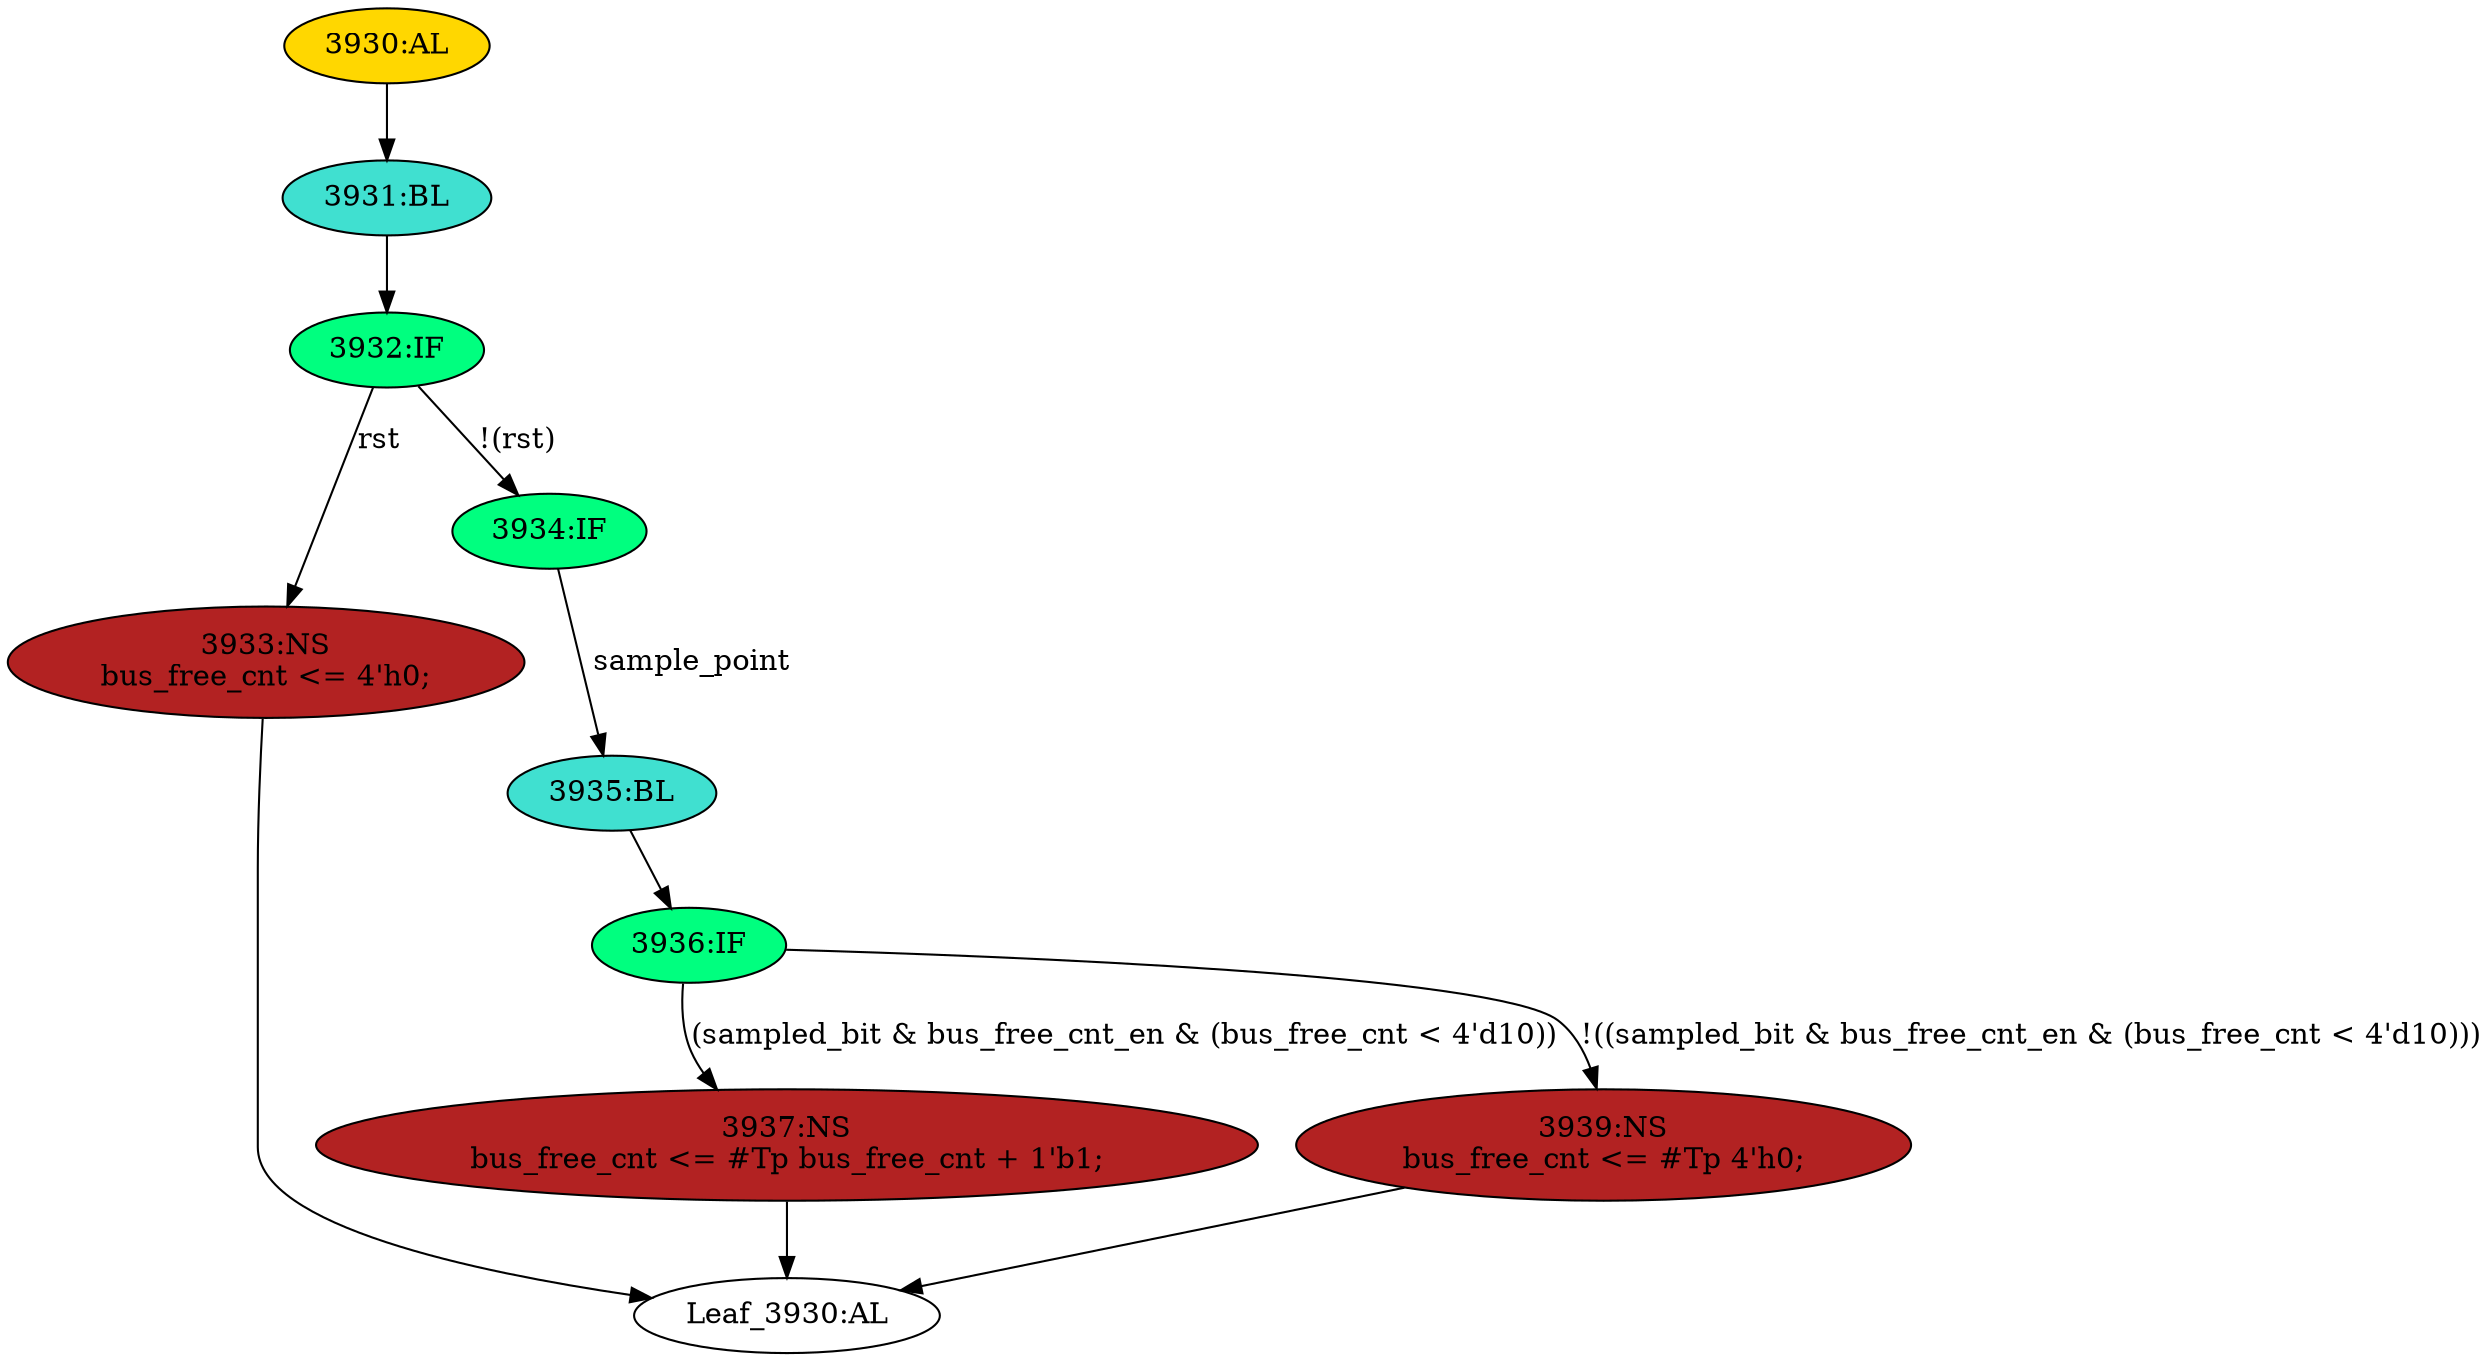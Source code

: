 strict digraph "" {
	node [label="\N"];
	"3935:BL"	 [ast="<pyverilog.vparser.ast.Block object at 0x7f44f6b4af10>",
		fillcolor=turquoise,
		label="3935:BL",
		statements="[]",
		style=filled,
		typ=Block];
	"3936:IF"	 [ast="<pyverilog.vparser.ast.IfStatement object at 0x7f44f6b4af50>",
		fillcolor=springgreen,
		label="3936:IF",
		statements="[]",
		style=filled,
		typ=IfStatement];
	"3935:BL" -> "3936:IF"	 [cond="[]",
		lineno=None];
	"3937:NS"	 [ast="<pyverilog.vparser.ast.NonblockingSubstitution object at 0x7f44f6ad81d0>",
		fillcolor=firebrick,
		label="3937:NS
bus_free_cnt <= #Tp bus_free_cnt + 1'b1;",
		statements="[<pyverilog.vparser.ast.NonblockingSubstitution object at 0x7f44f6ad81d0>]",
		style=filled,
		typ=NonblockingSubstitution];
	"3936:IF" -> "3937:NS"	 [cond="['sampled_bit', 'bus_free_cnt_en', 'bus_free_cnt']",
		label="(sampled_bit & bus_free_cnt_en & (bus_free_cnt < 4'd10))",
		lineno=3936];
	"3939:NS"	 [ast="<pyverilog.vparser.ast.NonblockingSubstitution object at 0x7f44f6b4af90>",
		fillcolor=firebrick,
		label="3939:NS
bus_free_cnt <= #Tp 4'h0;",
		statements="[<pyverilog.vparser.ast.NonblockingSubstitution object at 0x7f44f6b4af90>]",
		style=filled,
		typ=NonblockingSubstitution];
	"3936:IF" -> "3939:NS"	 [cond="['sampled_bit', 'bus_free_cnt_en', 'bus_free_cnt']",
		label="!((sampled_bit & bus_free_cnt_en & (bus_free_cnt < 4'd10)))",
		lineno=3936];
	"3931:BL"	 [ast="<pyverilog.vparser.ast.Block object at 0x7f44f6ad86d0>",
		fillcolor=turquoise,
		label="3931:BL",
		statements="[]",
		style=filled,
		typ=Block];
	"3932:IF"	 [ast="<pyverilog.vparser.ast.IfStatement object at 0x7f44f6ad8710>",
		fillcolor=springgreen,
		label="3932:IF",
		statements="[]",
		style=filled,
		typ=IfStatement];
	"3931:BL" -> "3932:IF"	 [cond="[]",
		lineno=None];
	"3933:NS"	 [ast="<pyverilog.vparser.ast.NonblockingSubstitution object at 0x7f44f6ad8810>",
		fillcolor=firebrick,
		label="3933:NS
bus_free_cnt <= 4'h0;",
		statements="[<pyverilog.vparser.ast.NonblockingSubstitution object at 0x7f44f6ad8810>]",
		style=filled,
		typ=NonblockingSubstitution];
	"3932:IF" -> "3933:NS"	 [cond="['rst']",
		label=rst,
		lineno=3932];
	"3934:IF"	 [ast="<pyverilog.vparser.ast.IfStatement object at 0x7f44f6ad8750>",
		fillcolor=springgreen,
		label="3934:IF",
		statements="[]",
		style=filled,
		typ=IfStatement];
	"3932:IF" -> "3934:IF"	 [cond="['rst']",
		label="!(rst)",
		lineno=3932];
	"3930:AL"	 [ast="<pyverilog.vparser.ast.Always object at 0x7f44f6ad89d0>",
		clk_sens=True,
		fillcolor=gold,
		label="3930:AL",
		sens="['clk', 'rst']",
		statements="[]",
		style=filled,
		typ=Always,
		use_var="['rst', 'sample_point', 'bus_free_cnt_en', 'sampled_bit', 'bus_free_cnt']"];
	"3930:AL" -> "3931:BL"	 [cond="[]",
		lineno=None];
	"Leaf_3930:AL"	 [def_var="['bus_free_cnt']",
		label="Leaf_3930:AL"];
	"3937:NS" -> "Leaf_3930:AL"	 [cond="[]",
		lineno=None];
	"3933:NS" -> "Leaf_3930:AL"	 [cond="[]",
		lineno=None];
	"3939:NS" -> "Leaf_3930:AL"	 [cond="[]",
		lineno=None];
	"3934:IF" -> "3935:BL"	 [cond="['sample_point']",
		label=sample_point,
		lineno=3934];
}
